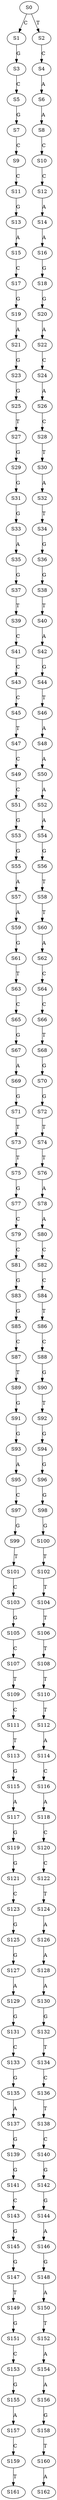 strict digraph  {
	S0 -> S1 [ label = C ];
	S0 -> S2 [ label = T ];
	S1 -> S3 [ label = G ];
	S2 -> S4 [ label = C ];
	S3 -> S5 [ label = C ];
	S4 -> S6 [ label = A ];
	S5 -> S7 [ label = G ];
	S6 -> S8 [ label = A ];
	S7 -> S9 [ label = C ];
	S8 -> S10 [ label = C ];
	S9 -> S11 [ label = C ];
	S10 -> S12 [ label = C ];
	S11 -> S13 [ label = G ];
	S12 -> S14 [ label = A ];
	S13 -> S15 [ label = A ];
	S14 -> S16 [ label = A ];
	S15 -> S17 [ label = C ];
	S16 -> S18 [ label = G ];
	S17 -> S19 [ label = G ];
	S18 -> S20 [ label = G ];
	S19 -> S21 [ label = A ];
	S20 -> S22 [ label = A ];
	S21 -> S23 [ label = G ];
	S22 -> S24 [ label = C ];
	S23 -> S25 [ label = G ];
	S24 -> S26 [ label = A ];
	S25 -> S27 [ label = T ];
	S26 -> S28 [ label = C ];
	S27 -> S29 [ label = G ];
	S28 -> S30 [ label = T ];
	S29 -> S31 [ label = G ];
	S30 -> S32 [ label = A ];
	S31 -> S33 [ label = G ];
	S32 -> S34 [ label = T ];
	S33 -> S35 [ label = A ];
	S34 -> S36 [ label = G ];
	S35 -> S37 [ label = G ];
	S36 -> S38 [ label = G ];
	S37 -> S39 [ label = T ];
	S38 -> S40 [ label = T ];
	S39 -> S41 [ label = C ];
	S40 -> S42 [ label = A ];
	S41 -> S43 [ label = C ];
	S42 -> S44 [ label = G ];
	S43 -> S45 [ label = C ];
	S44 -> S46 [ label = T ];
	S45 -> S47 [ label = T ];
	S46 -> S48 [ label = A ];
	S47 -> S49 [ label = C ];
	S48 -> S50 [ label = A ];
	S49 -> S51 [ label = C ];
	S50 -> S52 [ label = A ];
	S51 -> S53 [ label = G ];
	S52 -> S54 [ label = A ];
	S53 -> S55 [ label = G ];
	S54 -> S56 [ label = G ];
	S55 -> S57 [ label = A ];
	S56 -> S58 [ label = T ];
	S57 -> S59 [ label = A ];
	S58 -> S60 [ label = T ];
	S59 -> S61 [ label = G ];
	S60 -> S62 [ label = A ];
	S61 -> S63 [ label = T ];
	S62 -> S64 [ label = C ];
	S63 -> S65 [ label = C ];
	S64 -> S66 [ label = C ];
	S65 -> S67 [ label = G ];
	S66 -> S68 [ label = T ];
	S67 -> S69 [ label = A ];
	S68 -> S70 [ label = G ];
	S69 -> S71 [ label = G ];
	S70 -> S72 [ label = G ];
	S71 -> S73 [ label = T ];
	S72 -> S74 [ label = T ];
	S73 -> S75 [ label = T ];
	S74 -> S76 [ label = T ];
	S75 -> S77 [ label = G ];
	S76 -> S78 [ label = A ];
	S77 -> S79 [ label = C ];
	S78 -> S80 [ label = A ];
	S79 -> S81 [ label = C ];
	S80 -> S82 [ label = C ];
	S81 -> S83 [ label = G ];
	S82 -> S84 [ label = C ];
	S83 -> S85 [ label = G ];
	S84 -> S86 [ label = T ];
	S85 -> S87 [ label = C ];
	S86 -> S88 [ label = C ];
	S87 -> S89 [ label = T ];
	S88 -> S90 [ label = G ];
	S89 -> S91 [ label = G ];
	S90 -> S92 [ label = T ];
	S91 -> S93 [ label = G ];
	S92 -> S94 [ label = G ];
	S93 -> S95 [ label = A ];
	S94 -> S96 [ label = G ];
	S95 -> S97 [ label = C ];
	S96 -> S98 [ label = G ];
	S97 -> S99 [ label = G ];
	S98 -> S100 [ label = G ];
	S99 -> S101 [ label = T ];
	S100 -> S102 [ label = T ];
	S101 -> S103 [ label = C ];
	S102 -> S104 [ label = T ];
	S103 -> S105 [ label = G ];
	S104 -> S106 [ label = T ];
	S105 -> S107 [ label = C ];
	S106 -> S108 [ label = T ];
	S107 -> S109 [ label = T ];
	S108 -> S110 [ label = T ];
	S109 -> S111 [ label = C ];
	S110 -> S112 [ label = T ];
	S111 -> S113 [ label = T ];
	S112 -> S114 [ label = A ];
	S113 -> S115 [ label = G ];
	S114 -> S116 [ label = C ];
	S115 -> S117 [ label = A ];
	S116 -> S118 [ label = A ];
	S117 -> S119 [ label = G ];
	S118 -> S120 [ label = C ];
	S119 -> S121 [ label = G ];
	S120 -> S122 [ label = C ];
	S121 -> S123 [ label = C ];
	S122 -> S124 [ label = T ];
	S123 -> S125 [ label = G ];
	S124 -> S126 [ label = A ];
	S125 -> S127 [ label = G ];
	S126 -> S128 [ label = A ];
	S127 -> S129 [ label = A ];
	S128 -> S130 [ label = A ];
	S129 -> S131 [ label = G ];
	S130 -> S132 [ label = G ];
	S131 -> S133 [ label = C ];
	S132 -> S134 [ label = T ];
	S133 -> S135 [ label = G ];
	S134 -> S136 [ label = C ];
	S135 -> S137 [ label = A ];
	S136 -> S138 [ label = T ];
	S137 -> S139 [ label = G ];
	S138 -> S140 [ label = C ];
	S139 -> S141 [ label = G ];
	S140 -> S142 [ label = G ];
	S141 -> S143 [ label = C ];
	S142 -> S144 [ label = G ];
	S143 -> S145 [ label = G ];
	S144 -> S146 [ label = A ];
	S145 -> S147 [ label = G ];
	S146 -> S148 [ label = G ];
	S147 -> S149 [ label = T ];
	S148 -> S150 [ label = A ];
	S149 -> S151 [ label = G ];
	S150 -> S152 [ label = T ];
	S151 -> S153 [ label = C ];
	S152 -> S154 [ label = A ];
	S153 -> S155 [ label = G ];
	S154 -> S156 [ label = A ];
	S155 -> S157 [ label = A ];
	S156 -> S158 [ label = G ];
	S157 -> S159 [ label = C ];
	S158 -> S160 [ label = T ];
	S159 -> S161 [ label = T ];
	S160 -> S162 [ label = A ];
}
